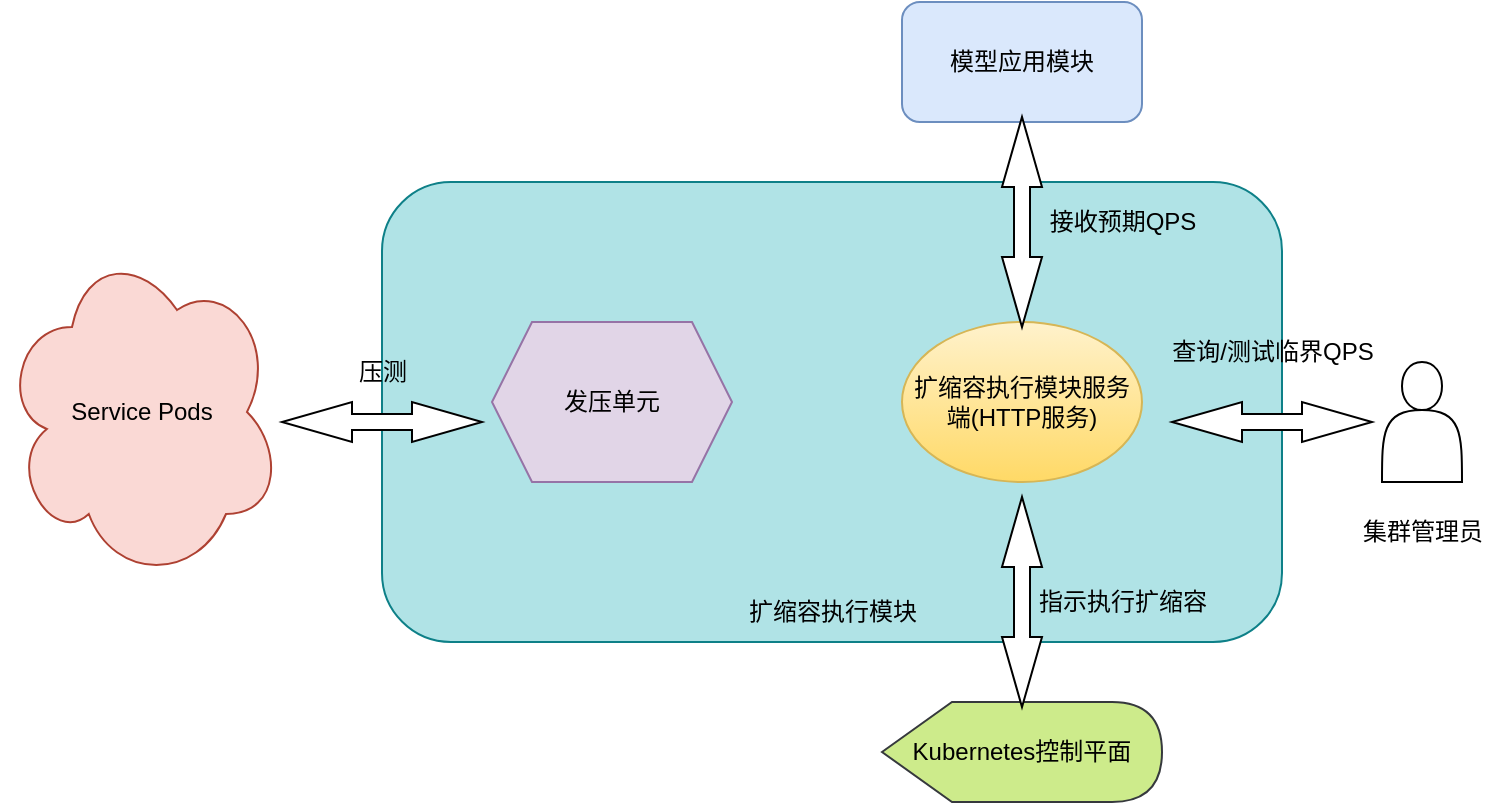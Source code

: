 <mxfile>
    <diagram id="uyzsq9T5EDdtUbQTLcbv" name="第 1 页">
        <mxGraphModel dx="1041" dy="588" grid="1" gridSize="10" guides="1" tooltips="1" connect="1" arrows="1" fold="1" page="1" pageScale="1" pageWidth="1169" pageHeight="827" math="0" shadow="0">
            <root>
                <mxCell id="0"/>
                <mxCell id="1" parent="0"/>
                <mxCell id="3" value="" style="rounded=1;whiteSpace=wrap;html=1;fillColor=#b0e3e6;strokeColor=#0e8088;" vertex="1" parent="1">
                    <mxGeometry x="260" y="140" width="450" height="230" as="geometry"/>
                </mxCell>
                <mxCell id="4" value="&lt;font color=&quot;#000000&quot;&gt;扩缩容执行模块&lt;/font&gt;" style="text;html=1;align=center;verticalAlign=middle;resizable=0;points=[];autosize=1;strokeColor=none;fillColor=none;" vertex="1" parent="1">
                    <mxGeometry x="430" y="340" width="110" height="30" as="geometry"/>
                </mxCell>
                <mxCell id="5" value="" style="shape=actor;whiteSpace=wrap;html=1;fontColor=#000000;" vertex="1" parent="1">
                    <mxGeometry x="760" y="230" width="40" height="60" as="geometry"/>
                </mxCell>
                <mxCell id="6" value="集群管理员" style="text;html=1;align=center;verticalAlign=middle;resizable=0;points=[];autosize=1;strokeColor=none;fillColor=none;fontColor=#000000;" vertex="1" parent="1">
                    <mxGeometry x="740" y="300" width="80" height="30" as="geometry"/>
                </mxCell>
                <mxCell id="7" value="" style="html=1;shadow=0;dashed=0;align=center;verticalAlign=middle;shape=mxgraph.arrows2.twoWayArrow;dy=0.6;dx=35;fontColor=#000000;" vertex="1" parent="1">
                    <mxGeometry x="655" y="250" width="100" height="20" as="geometry"/>
                </mxCell>
                <mxCell id="8" value="查询/测试临界QPS" style="text;html=1;align=center;verticalAlign=middle;resizable=0;points=[];autosize=1;strokeColor=none;fillColor=none;fontColor=#000000;" vertex="1" parent="1">
                    <mxGeometry x="645" y="210" width="120" height="30" as="geometry"/>
                </mxCell>
                <mxCell id="9" value="&lt;font color=&quot;#000000&quot;&gt;Service Pods&lt;/font&gt;" style="ellipse;shape=cloud;whiteSpace=wrap;html=1;fillColor=#fad9d5;strokeColor=#ae4132;" vertex="1" parent="1">
                    <mxGeometry x="70" y="170" width="140" height="170" as="geometry"/>
                </mxCell>
                <mxCell id="10" value="" style="html=1;shadow=0;dashed=0;align=center;verticalAlign=middle;shape=mxgraph.arrows2.twoWayArrow;dy=0.6;dx=35;fontColor=#000000;" vertex="1" parent="1">
                    <mxGeometry x="210" y="250" width="100" height="20" as="geometry"/>
                </mxCell>
                <mxCell id="11" value="压测" style="text;html=1;align=center;verticalAlign=middle;resizable=0;points=[];autosize=1;strokeColor=none;fillColor=none;fontColor=#000000;" vertex="1" parent="1">
                    <mxGeometry x="235" y="220" width="50" height="30" as="geometry"/>
                </mxCell>
                <mxCell id="12" value="&lt;font color=&quot;#000000&quot;&gt;发压单元&lt;/font&gt;" style="shape=hexagon;perimeter=hexagonPerimeter2;whiteSpace=wrap;html=1;fixedSize=1;fillColor=#e1d5e7;strokeColor=#9673a6;" vertex="1" parent="1">
                    <mxGeometry x="315" y="210" width="120" height="80" as="geometry"/>
                </mxCell>
                <mxCell id="13" value="&lt;font color=&quot;#000000&quot;&gt;扩缩容执行模块服务端(HTTP服务)&lt;/font&gt;" style="ellipse;whiteSpace=wrap;html=1;fillColor=#fff2cc;gradientColor=#ffd966;strokeColor=#d6b656;" vertex="1" parent="1">
                    <mxGeometry x="520" y="210" width="120" height="80" as="geometry"/>
                </mxCell>
                <mxCell id="14" value="&lt;font color=&quot;#000000&quot;&gt;模型应用模块&lt;/font&gt;" style="rounded=1;whiteSpace=wrap;html=1;fillColor=#dae8fc;strokeColor=#6c8ebf;" vertex="1" parent="1">
                    <mxGeometry x="520" y="50" width="120" height="60" as="geometry"/>
                </mxCell>
                <mxCell id="15" value="&lt;font color=&quot;#000000&quot;&gt;Kubernetes控制平面&lt;/font&gt;" style="shape=display;whiteSpace=wrap;html=1;fillColor=#cdeb8b;strokeColor=#36393d;" vertex="1" parent="1">
                    <mxGeometry x="510" y="400" width="140" height="50" as="geometry"/>
                </mxCell>
                <mxCell id="16" value="" style="html=1;shadow=0;dashed=0;align=center;verticalAlign=middle;shape=mxgraph.arrows2.twoWayArrow;dy=0.6;dx=35;fontColor=#000000;rotation=90;" vertex="1" parent="1">
                    <mxGeometry x="527.5" y="150" width="105" height="20" as="geometry"/>
                </mxCell>
                <mxCell id="17" value="" style="html=1;shadow=0;dashed=0;align=center;verticalAlign=middle;shape=mxgraph.arrows2.twoWayArrow;dy=0.6;dx=35;fontColor=#000000;rotation=90;" vertex="1" parent="1">
                    <mxGeometry x="527.5" y="340" width="105" height="20" as="geometry"/>
                </mxCell>
                <mxCell id="18" value="接收预期QPS" style="text;html=1;align=center;verticalAlign=middle;resizable=0;points=[];autosize=1;strokeColor=none;fillColor=none;fontColor=#000000;" vertex="1" parent="1">
                    <mxGeometry x="580" y="145" width="100" height="30" as="geometry"/>
                </mxCell>
                <mxCell id="19" value="指示执行扩缩容" style="text;html=1;align=center;verticalAlign=middle;resizable=0;points=[];autosize=1;strokeColor=none;fillColor=none;fontColor=#000000;" vertex="1" parent="1">
                    <mxGeometry x="575" y="335" width="110" height="30" as="geometry"/>
                </mxCell>
            </root>
        </mxGraphModel>
    </diagram>
</mxfile>